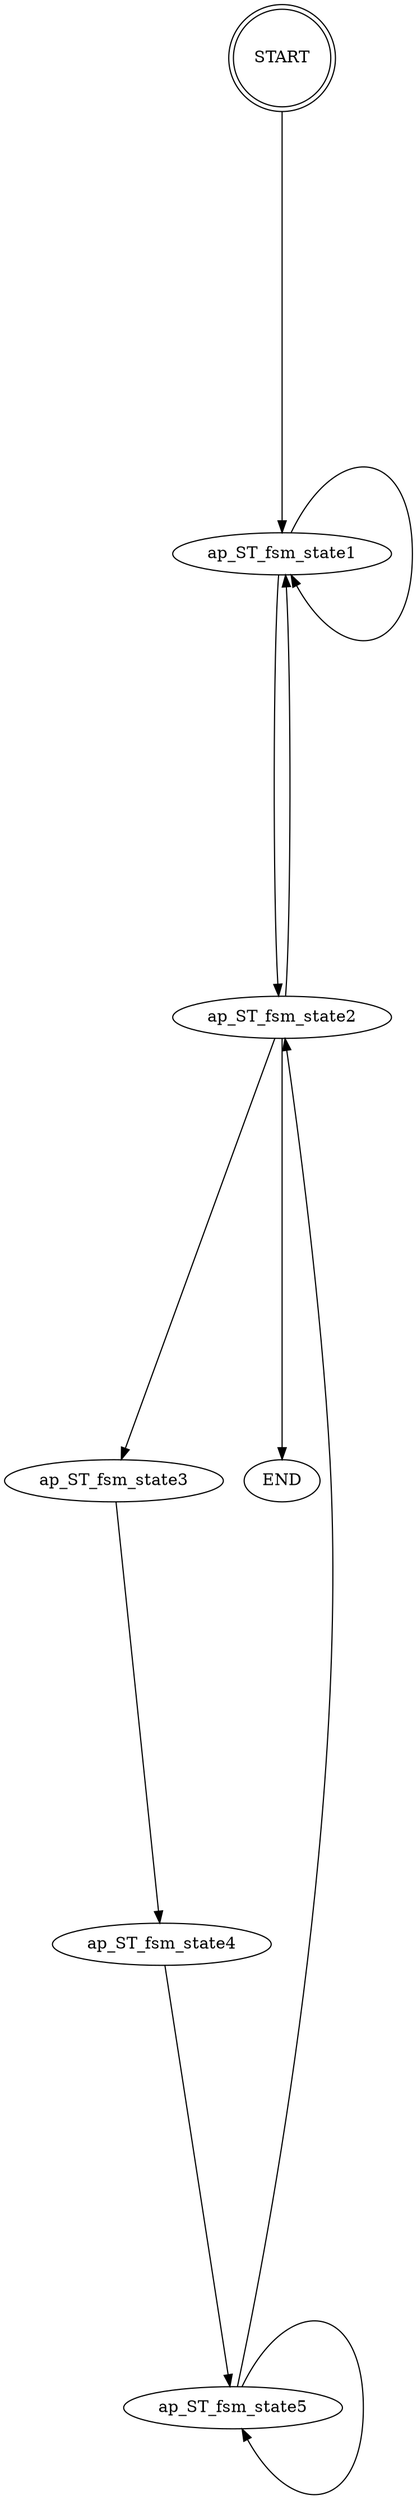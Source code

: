 digraph "" {
 graph [ranksep=5.0];
edge [color=black,
len=2.0
];
START	[shape=doublecircle];
START -> ap_ST_fsm_state1;
ap_ST_fsm_state1 -> ap_ST_fsm_state2;
ap_ST_fsm_state1 -> ap_ST_fsm_state1;
ap_ST_fsm_state2 -> ap_ST_fsm_state1;
ap_ST_fsm_state2 -> ap_ST_fsm_state3;
ap_ST_fsm_state2 -> END;
ap_ST_fsm_state3 -> ap_ST_fsm_state4;
ap_ST_fsm_state4 -> ap_ST_fsm_state5;
ap_ST_fsm_state5 -> ap_ST_fsm_state2;
ap_ST_fsm_state5 -> ap_ST_fsm_state5;
}
